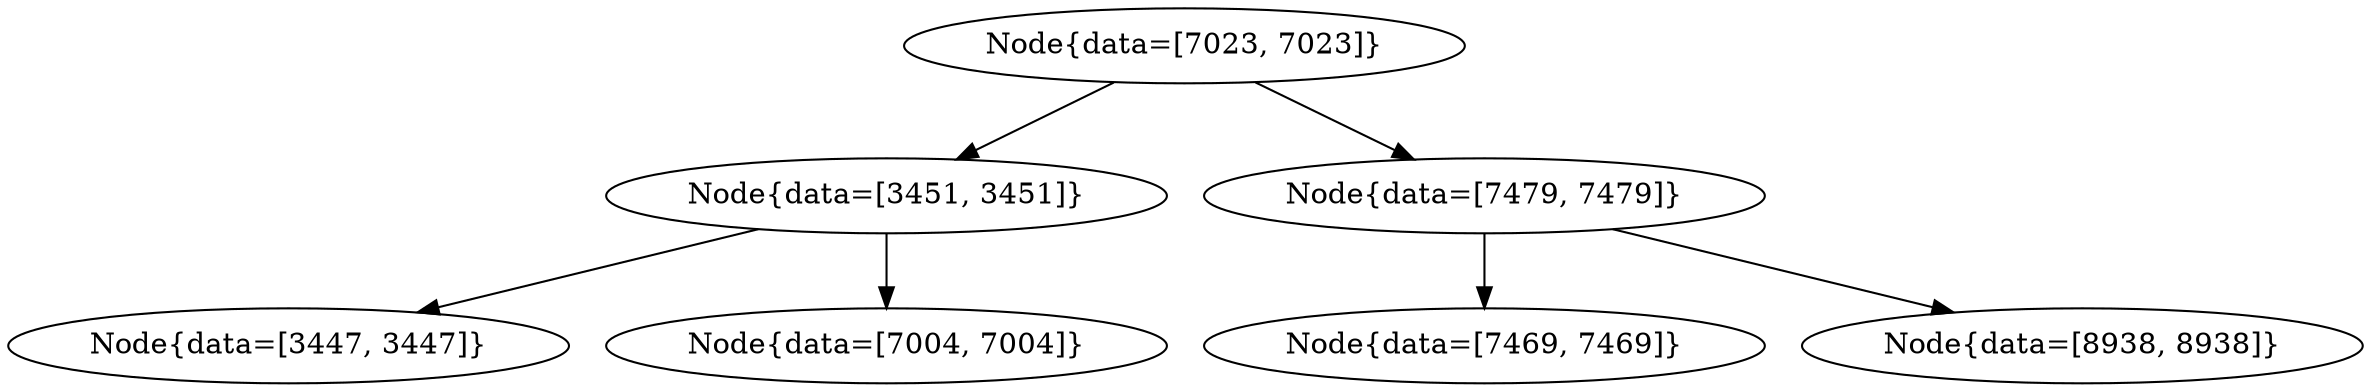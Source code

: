 digraph G{
2030246138 [label="Node{data=[7023, 7023]}"]
2030246138 -> 1241147892
1241147892 [label="Node{data=[3451, 3451]}"]
1241147892 -> 1830983714
1830983714 [label="Node{data=[3447, 3447]}"]
1241147892 -> 1732560983
1732560983 [label="Node{data=[7004, 7004]}"]
2030246138 -> 115460237
115460237 [label="Node{data=[7479, 7479]}"]
115460237 -> 474920044
474920044 [label="Node{data=[7469, 7469]}"]
115460237 -> 1708448847
1708448847 [label="Node{data=[8938, 8938]}"]
}
